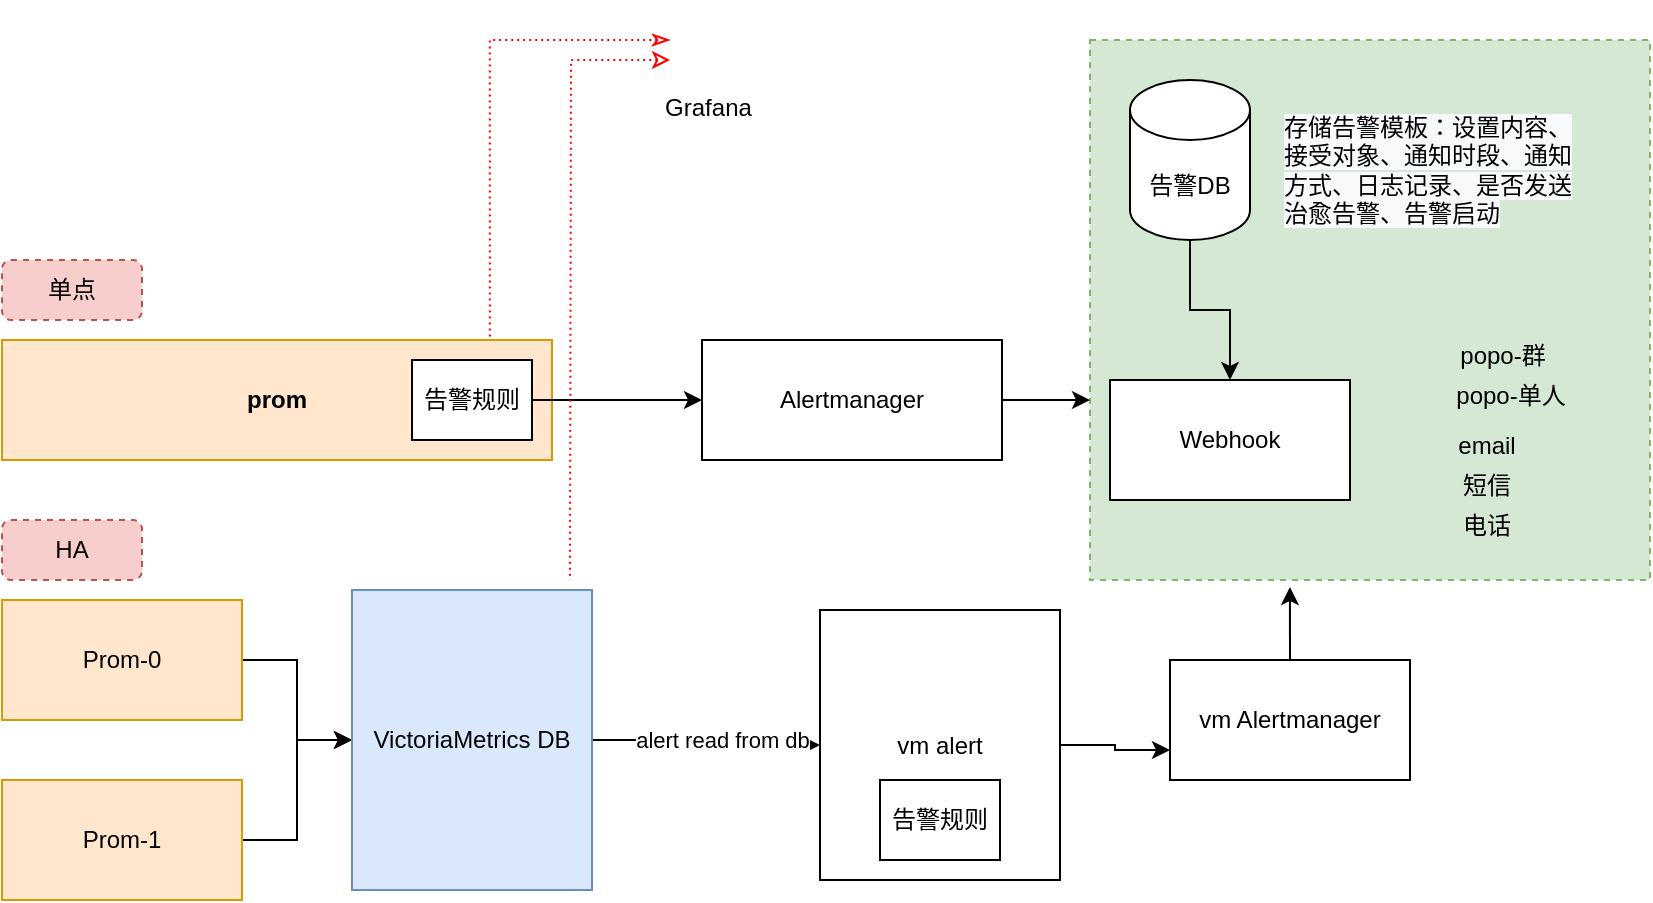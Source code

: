 <mxfile version="18.0.3" type="github">
  <diagram id="5nNoaEYcehjy3NwErMhv" name="Page-1">
    <mxGraphModel dx="1018" dy="638" grid="1" gridSize="10" guides="1" tooltips="1" connect="1" arrows="1" fold="1" page="1" pageScale="1" pageWidth="850" pageHeight="1100" math="0" shadow="0">
      <root>
        <mxCell id="0" />
        <mxCell id="1" parent="0" />
        <mxCell id="PEK6x79t7NtCZTKQHf8a-29" value="" style="rounded=0;whiteSpace=wrap;html=1;fillColor=#d5e8d4;strokeColor=#82b366;dashed=1;" vertex="1" parent="1">
          <mxGeometry x="560" y="90" width="280" height="270" as="geometry" />
        </mxCell>
        <mxCell id="PEK6x79t7NtCZTKQHf8a-1" value="prom" style="rounded=0;whiteSpace=wrap;html=1;align=center;fontStyle=1;fillColor=#ffe6cc;strokeColor=#d79b00;" vertex="1" parent="1">
          <mxGeometry x="16" y="240" width="275" height="60" as="geometry" />
        </mxCell>
        <mxCell id="PEK6x79t7NtCZTKQHf8a-21" style="edgeStyle=orthogonalEdgeStyle;rounded=0;orthogonalLoop=1;jettySize=auto;html=1;" edge="1" parent="1" source="PEK6x79t7NtCZTKQHf8a-2" target="PEK6x79t7NtCZTKQHf8a-20">
          <mxGeometry relative="1" as="geometry" />
        </mxCell>
        <mxCell id="PEK6x79t7NtCZTKQHf8a-2" value="Prom-0" style="rounded=0;whiteSpace=wrap;html=1;fillColor=#ffe6cc;strokeColor=#d79b00;" vertex="1" parent="1">
          <mxGeometry x="16" y="370" width="120" height="60" as="geometry" />
        </mxCell>
        <mxCell id="PEK6x79t7NtCZTKQHf8a-22" style="edgeStyle=orthogonalEdgeStyle;rounded=0;orthogonalLoop=1;jettySize=auto;html=1;entryX=0;entryY=0.5;entryDx=0;entryDy=0;" edge="1" parent="1" source="PEK6x79t7NtCZTKQHf8a-3" target="PEK6x79t7NtCZTKQHf8a-20">
          <mxGeometry relative="1" as="geometry" />
        </mxCell>
        <mxCell id="PEK6x79t7NtCZTKQHf8a-3" value="Prom-1" style="rounded=0;whiteSpace=wrap;html=1;fillColor=#ffe6cc;strokeColor=#d79b00;" vertex="1" parent="1">
          <mxGeometry x="16" y="460" width="120" height="60" as="geometry" />
        </mxCell>
        <mxCell id="PEK6x79t7NtCZTKQHf8a-35" style="edgeStyle=orthogonalEdgeStyle;rounded=0;orthogonalLoop=1;jettySize=auto;html=1;" edge="1" parent="1" source="PEK6x79t7NtCZTKQHf8a-5">
          <mxGeometry relative="1" as="geometry">
            <mxPoint x="560" y="270" as="targetPoint" />
          </mxGeometry>
        </mxCell>
        <mxCell id="PEK6x79t7NtCZTKQHf8a-5" value="Alertmanager" style="rounded=0;whiteSpace=wrap;html=1;" vertex="1" parent="1">
          <mxGeometry x="366" y="240" width="150" height="60" as="geometry" />
        </mxCell>
        <mxCell id="PEK6x79t7NtCZTKQHf8a-6" value="Webhook" style="rounded=0;whiteSpace=wrap;html=1;" vertex="1" parent="1">
          <mxGeometry x="570" y="260" width="120" height="60" as="geometry" />
        </mxCell>
        <mxCell id="PEK6x79t7NtCZTKQHf8a-14" style="edgeStyle=orthogonalEdgeStyle;rounded=0;orthogonalLoop=1;jettySize=auto;html=1;exitX=0.5;exitY=1;exitDx=0;exitDy=0;exitPerimeter=0;entryX=0.5;entryY=0;entryDx=0;entryDy=0;" edge="1" parent="1" source="PEK6x79t7NtCZTKQHf8a-10" target="PEK6x79t7NtCZTKQHf8a-6">
          <mxGeometry relative="1" as="geometry" />
        </mxCell>
        <mxCell id="PEK6x79t7NtCZTKQHf8a-10" value="告警DB" style="shape=cylinder3;whiteSpace=wrap;html=1;boundedLbl=1;backgroundOutline=1;size=15;" vertex="1" parent="1">
          <mxGeometry x="580" y="110" width="60" height="80" as="geometry" />
        </mxCell>
        <mxCell id="PEK6x79t7NtCZTKQHf8a-12" style="edgeStyle=orthogonalEdgeStyle;rounded=0;orthogonalLoop=1;jettySize=auto;html=1;exitX=1;exitY=0.5;exitDx=0;exitDy=0;entryX=0;entryY=0.5;entryDx=0;entryDy=0;" edge="1" parent="1" source="PEK6x79t7NtCZTKQHf8a-11" target="PEK6x79t7NtCZTKQHf8a-5">
          <mxGeometry relative="1" as="geometry" />
        </mxCell>
        <mxCell id="PEK6x79t7NtCZTKQHf8a-11" value="告警规则" style="rounded=0;whiteSpace=wrap;html=1;" vertex="1" parent="1">
          <mxGeometry x="221" y="250" width="60" height="40" as="geometry" />
        </mxCell>
        <mxCell id="PEK6x79t7NtCZTKQHf8a-17" value="popo-单人" style="text;html=1;align=center;verticalAlign=middle;resizable=0;points=[];autosize=1;strokeColor=none;fillColor=none;" vertex="1" parent="1">
          <mxGeometry x="735" y="257.5" width="70" height="20" as="geometry" />
        </mxCell>
        <mxCell id="PEK6x79t7NtCZTKQHf8a-18" value="email" style="text;html=1;align=center;verticalAlign=middle;resizable=0;points=[];autosize=1;strokeColor=none;fillColor=none;" vertex="1" parent="1">
          <mxGeometry x="738" y="282.5" width="40" height="20" as="geometry" />
        </mxCell>
        <mxCell id="PEK6x79t7NtCZTKQHf8a-19" value="popo-群" style="text;html=1;align=center;verticalAlign=middle;resizable=0;points=[];autosize=1;strokeColor=none;fillColor=none;" vertex="1" parent="1">
          <mxGeometry x="736" y="237.5" width="60" height="20" as="geometry" />
        </mxCell>
        <mxCell id="PEK6x79t7NtCZTKQHf8a-25" style="edgeStyle=orthogonalEdgeStyle;rounded=0;orthogonalLoop=1;jettySize=auto;html=1;" edge="1" parent="1" source="PEK6x79t7NtCZTKQHf8a-20" target="PEK6x79t7NtCZTKQHf8a-24">
          <mxGeometry relative="1" as="geometry" />
        </mxCell>
        <mxCell id="PEK6x79t7NtCZTKQHf8a-26" value="alert read from db" style="edgeLabel;html=1;align=center;verticalAlign=middle;resizable=0;points=[];" vertex="1" connectable="0" parent="PEK6x79t7NtCZTKQHf8a-25">
          <mxGeometry x="0.163" y="3" relative="1" as="geometry">
            <mxPoint as="offset" />
          </mxGeometry>
        </mxCell>
        <mxCell id="PEK6x79t7NtCZTKQHf8a-20" value="VictoriaMetrics DB" style="rounded=0;whiteSpace=wrap;html=1;fillColor=#dae8fc;strokeColor=#6c8ebf;" vertex="1" parent="1">
          <mxGeometry x="191" y="365" width="120" height="150" as="geometry" />
        </mxCell>
        <mxCell id="PEK6x79t7NtCZTKQHf8a-34" style="edgeStyle=orthogonalEdgeStyle;rounded=0;orthogonalLoop=1;jettySize=auto;html=1;exitX=0.5;exitY=0;exitDx=0;exitDy=0;entryX=0.357;entryY=1.013;entryDx=0;entryDy=0;entryPerimeter=0;" edge="1" parent="1" source="PEK6x79t7NtCZTKQHf8a-23" target="PEK6x79t7NtCZTKQHf8a-29">
          <mxGeometry relative="1" as="geometry" />
        </mxCell>
        <mxCell id="PEK6x79t7NtCZTKQHf8a-23" value="vm Alertmanager" style="rounded=0;whiteSpace=wrap;html=1;" vertex="1" parent="1">
          <mxGeometry x="600" y="400" width="120" height="60" as="geometry" />
        </mxCell>
        <mxCell id="PEK6x79t7NtCZTKQHf8a-33" style="edgeStyle=orthogonalEdgeStyle;rounded=0;orthogonalLoop=1;jettySize=auto;html=1;entryX=0;entryY=0.75;entryDx=0;entryDy=0;" edge="1" parent="1" source="PEK6x79t7NtCZTKQHf8a-24" target="PEK6x79t7NtCZTKQHf8a-23">
          <mxGeometry relative="1" as="geometry" />
        </mxCell>
        <mxCell id="PEK6x79t7NtCZTKQHf8a-24" value="vm alert" style="rounded=0;whiteSpace=wrap;html=1;" vertex="1" parent="1">
          <mxGeometry x="425" y="375" width="120" height="135" as="geometry" />
        </mxCell>
        <mxCell id="PEK6x79t7NtCZTKQHf8a-36" value="单点" style="rounded=1;whiteSpace=wrap;html=1;dashed=1;fillColor=#f8cecc;strokeColor=#b85450;" vertex="1" parent="1">
          <mxGeometry x="16" y="200" width="70" height="30" as="geometry" />
        </mxCell>
        <mxCell id="PEK6x79t7NtCZTKQHf8a-37" value="HA" style="rounded=1;whiteSpace=wrap;html=1;dashed=1;fillColor=#f8cecc;strokeColor=#b85450;" vertex="1" parent="1">
          <mxGeometry x="16" y="330" width="70" height="30" as="geometry" />
        </mxCell>
        <mxCell id="PEK6x79t7NtCZTKQHf8a-38" value="告警规则" style="rounded=0;whiteSpace=wrap;html=1;" vertex="1" parent="1">
          <mxGeometry x="455" y="460" width="60" height="40" as="geometry" />
        </mxCell>
        <mxCell id="PEK6x79t7NtCZTKQHf8a-40" value="&lt;span style=&quot;color: rgb(0, 0, 0); font-family: Helvetica; font-size: 12px; font-style: normal; font-variant-ligatures: normal; font-variant-caps: normal; font-weight: 400; letter-spacing: normal; orphans: 2; text-align: center; text-indent: 0px; text-transform: none; widows: 2; word-spacing: 0px; -webkit-text-stroke-width: 0px; background-color: rgb(248, 249, 250); text-decoration-thickness: initial; text-decoration-style: initial; text-decoration-color: initial; float: none; display: inline !important;&quot;&gt;存储告警模板：设置内容、接受对象、通知时段、通知方式、日志记录、是否发送治愈告警、告警启动&lt;/span&gt;" style="text;whiteSpace=wrap;html=1;" vertex="1" parent="1">
          <mxGeometry x="655" y="120" width="150" height="70" as="geometry" />
        </mxCell>
        <mxCell id="PEK6x79t7NtCZTKQHf8a-41" value="短信" style="text;html=1;align=center;verticalAlign=middle;resizable=0;points=[];autosize=1;strokeColor=none;fillColor=none;" vertex="1" parent="1">
          <mxGeometry x="738" y="302.5" width="40" height="20" as="geometry" />
        </mxCell>
        <mxCell id="PEK6x79t7NtCZTKQHf8a-42" value="电话" style="text;html=1;align=center;verticalAlign=middle;resizable=0;points=[];autosize=1;strokeColor=none;fillColor=none;" vertex="1" parent="1">
          <mxGeometry x="738" y="322.5" width="40" height="20" as="geometry" />
        </mxCell>
        <mxCell id="PEK6x79t7NtCZTKQHf8a-45" style="edgeStyle=orthogonalEdgeStyle;rounded=0;orthogonalLoop=1;jettySize=auto;html=1;exitX=0;exitY=0.75;exitDx=0;exitDy=0;strokeColor=#FF0000;dashed=1;dashPattern=1 2;startArrow=classic;startFill=0;endArrow=none;endFill=0;" edge="1" parent="1" source="PEK6x79t7NtCZTKQHf8a-43">
          <mxGeometry relative="1" as="geometry">
            <mxPoint x="300" y="360" as="targetPoint" />
          </mxGeometry>
        </mxCell>
        <mxCell id="PEK6x79t7NtCZTKQHf8a-46" style="edgeStyle=orthogonalEdgeStyle;rounded=0;orthogonalLoop=1;jettySize=auto;html=1;entryX=0.887;entryY=0;entryDx=0;entryDy=0;entryPerimeter=0;dashed=1;dashPattern=1 2;strokeColor=#FF0000;startArrow=classicThin;startFill=0;endArrow=none;endFill=0;" edge="1" parent="1" source="PEK6x79t7NtCZTKQHf8a-43" target="PEK6x79t7NtCZTKQHf8a-1">
          <mxGeometry relative="1" as="geometry" />
        </mxCell>
        <mxCell id="PEK6x79t7NtCZTKQHf8a-43" value="Grafana" style="shape=image;verticalLabelPosition=bottom;labelBackgroundColor=default;verticalAlign=top;aspect=fixed;imageAspect=0;image=https://grafana-infra.inner.youdao.com/public/img/grafana_icon.svg;" vertex="1" parent="1">
          <mxGeometry x="350" y="70" width="38.47" height="40" as="geometry" />
        </mxCell>
      </root>
    </mxGraphModel>
  </diagram>
</mxfile>
